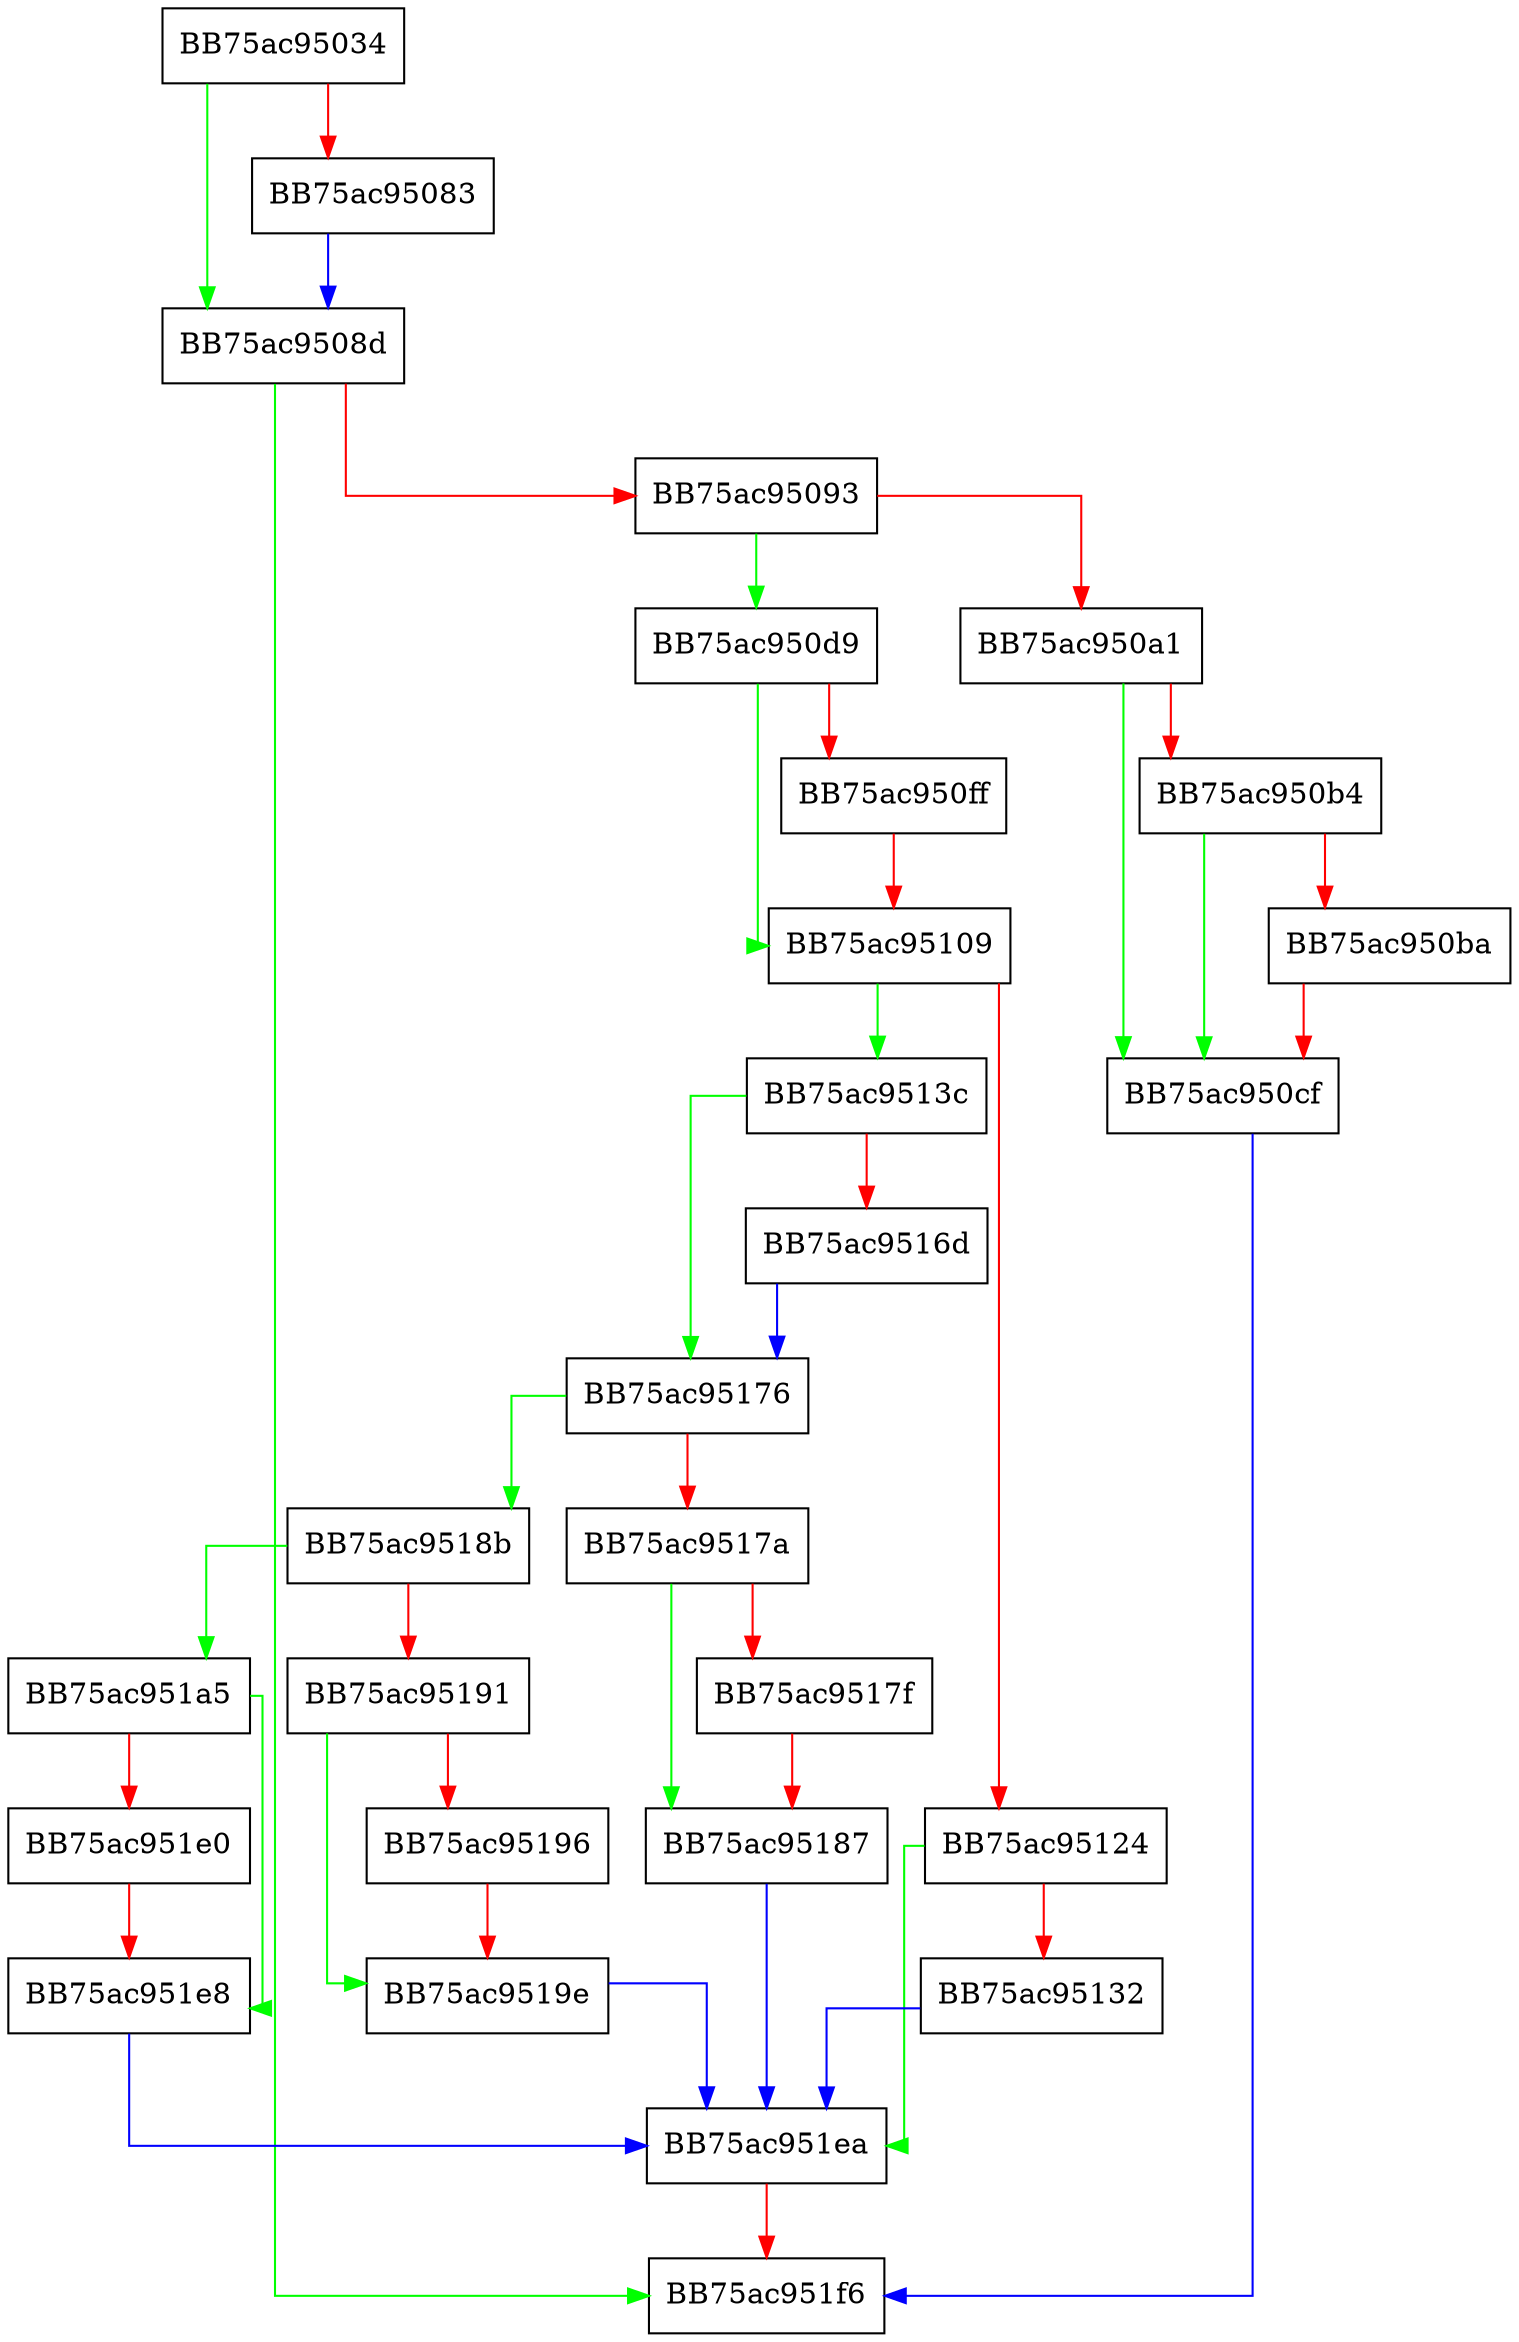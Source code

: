 digraph GetFileSha1 {
  node [shape="box"];
  graph [splines=ortho];
  BB75ac95034 -> BB75ac9508d [color="green"];
  BB75ac95034 -> BB75ac95083 [color="red"];
  BB75ac95083 -> BB75ac9508d [color="blue"];
  BB75ac9508d -> BB75ac951f6 [color="green"];
  BB75ac9508d -> BB75ac95093 [color="red"];
  BB75ac95093 -> BB75ac950d9 [color="green"];
  BB75ac95093 -> BB75ac950a1 [color="red"];
  BB75ac950a1 -> BB75ac950cf [color="green"];
  BB75ac950a1 -> BB75ac950b4 [color="red"];
  BB75ac950b4 -> BB75ac950cf [color="green"];
  BB75ac950b4 -> BB75ac950ba [color="red"];
  BB75ac950ba -> BB75ac950cf [color="red"];
  BB75ac950cf -> BB75ac951f6 [color="blue"];
  BB75ac950d9 -> BB75ac95109 [color="green"];
  BB75ac950d9 -> BB75ac950ff [color="red"];
  BB75ac950ff -> BB75ac95109 [color="red"];
  BB75ac95109 -> BB75ac9513c [color="green"];
  BB75ac95109 -> BB75ac95124 [color="red"];
  BB75ac95124 -> BB75ac951ea [color="green"];
  BB75ac95124 -> BB75ac95132 [color="red"];
  BB75ac95132 -> BB75ac951ea [color="blue"];
  BB75ac9513c -> BB75ac95176 [color="green"];
  BB75ac9513c -> BB75ac9516d [color="red"];
  BB75ac9516d -> BB75ac95176 [color="blue"];
  BB75ac95176 -> BB75ac9518b [color="green"];
  BB75ac95176 -> BB75ac9517a [color="red"];
  BB75ac9517a -> BB75ac95187 [color="green"];
  BB75ac9517a -> BB75ac9517f [color="red"];
  BB75ac9517f -> BB75ac95187 [color="red"];
  BB75ac95187 -> BB75ac951ea [color="blue"];
  BB75ac9518b -> BB75ac951a5 [color="green"];
  BB75ac9518b -> BB75ac95191 [color="red"];
  BB75ac95191 -> BB75ac9519e [color="green"];
  BB75ac95191 -> BB75ac95196 [color="red"];
  BB75ac95196 -> BB75ac9519e [color="red"];
  BB75ac9519e -> BB75ac951ea [color="blue"];
  BB75ac951a5 -> BB75ac951e8 [color="green"];
  BB75ac951a5 -> BB75ac951e0 [color="red"];
  BB75ac951e0 -> BB75ac951e8 [color="red"];
  BB75ac951e8 -> BB75ac951ea [color="blue"];
  BB75ac951ea -> BB75ac951f6 [color="red"];
}